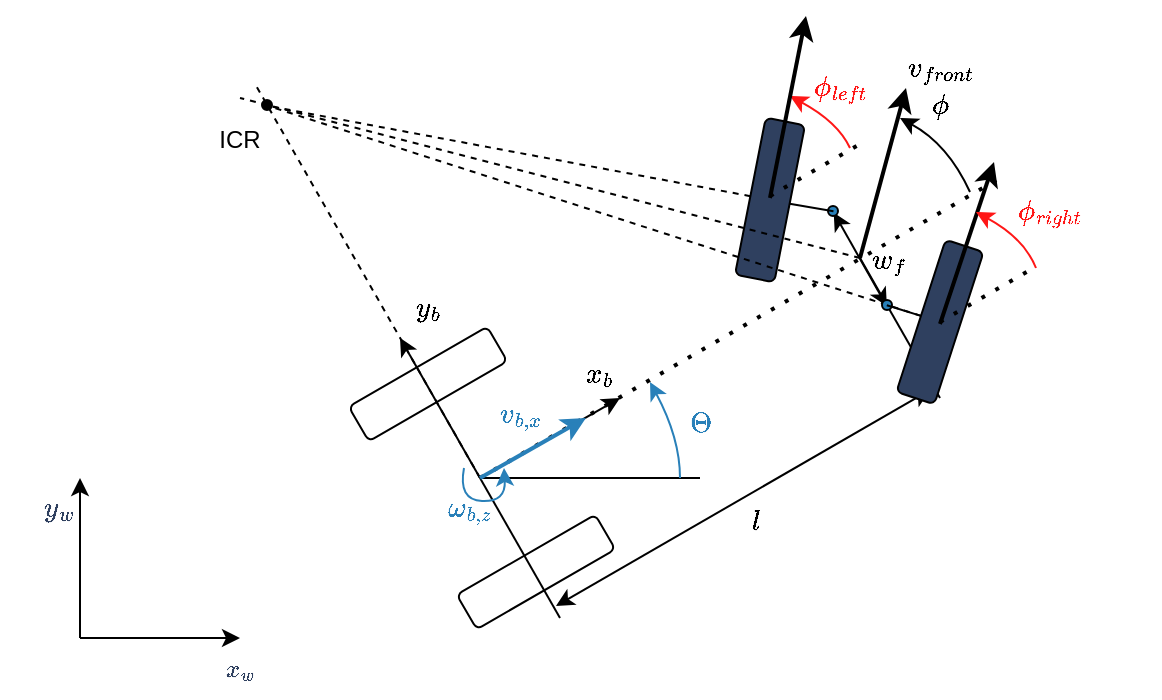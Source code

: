 <mxfile version="22.1.16" type="device">
  <diagram name="Page-1" id="2wCjeB2BCqXbrsJG6yFQ">
    <mxGraphModel dx="683" dy="471" grid="1" gridSize="10" guides="1" tooltips="1" connect="1" arrows="1" fold="1" page="1" pageScale="1" pageWidth="850" pageHeight="1100" math="1" shadow="0">
      <root>
        <mxCell id="0" />
        <mxCell id="1" parent="0" />
        <mxCell id="q5q8uRjG3jJ6PqbUAPb0-15" value="" style="rounded=1;whiteSpace=wrap;html=1;rotation=-78.9;fillColor=#2F405F;" parent="1" vertex="1">
          <mxGeometry x="465" y="211" width="80" height="20" as="geometry" />
        </mxCell>
        <mxCell id="q5q8uRjG3jJ6PqbUAPb0-5" value="" style="rounded=1;whiteSpace=wrap;html=1;rotation=-30;fillColor=none;" parent="1" vertex="1">
          <mxGeometry x="294" y="303" width="80" height="20" as="geometry" />
        </mxCell>
        <mxCell id="q5q8uRjG3jJ6PqbUAPb0-1" value="" style="endArrow=classic;html=1;rounded=0;" parent="1" edge="1">
          <mxGeometry width="50" height="50" relative="1" as="geometry">
            <mxPoint x="160" y="440" as="sourcePoint" />
            <mxPoint x="160" y="360" as="targetPoint" />
          </mxGeometry>
        </mxCell>
        <mxCell id="q5q8uRjG3jJ6PqbUAPb0-2" value="" style="endArrow=classic;html=1;rounded=0;" parent="1" edge="1">
          <mxGeometry width="50" height="50" relative="1" as="geometry">
            <mxPoint x="160" y="440" as="sourcePoint" />
            <mxPoint x="240" y="440" as="targetPoint" />
          </mxGeometry>
        </mxCell>
        <mxCell id="q5q8uRjG3jJ6PqbUAPb0-3" value="$$y_w$$" style="text;html=1;strokeColor=none;fillColor=none;align=center;verticalAlign=middle;whiteSpace=wrap;rounded=0;fontColor=#2F405F;" parent="1" vertex="1">
          <mxGeometry x="120" y="360" width="60" height="30" as="geometry" />
        </mxCell>
        <mxCell id="q5q8uRjG3jJ6PqbUAPb0-4" value="$$x_w$$" style="text;html=1;strokeColor=none;fillColor=none;align=center;verticalAlign=middle;whiteSpace=wrap;rounded=0;fontFamily=Times New Roman;fontColor=#2F405F;" parent="1" vertex="1">
          <mxGeometry x="210" y="440" width="60" height="30" as="geometry" />
        </mxCell>
        <mxCell id="q5q8uRjG3jJ6PqbUAPb0-8" value="$$y_b$$" style="text;html=1;strokeColor=none;fillColor=none;align=center;verticalAlign=middle;whiteSpace=wrap;rounded=0;" parent="1" vertex="1">
          <mxGeometry x="304" y="260" width="60" height="30" as="geometry" />
        </mxCell>
        <mxCell id="q5q8uRjG3jJ6PqbUAPb0-9" value="$$x_b$$" style="text;html=1;strokeColor=none;fillColor=none;align=center;verticalAlign=middle;whiteSpace=wrap;rounded=0;fontFamily=Helvetica;" parent="1" vertex="1">
          <mxGeometry x="390" y="293" width="60" height="30" as="geometry" />
        </mxCell>
        <mxCell id="q5q8uRjG3jJ6PqbUAPb0-6" value="" style="endArrow=classic;html=1;rounded=0;" parent="1" edge="1">
          <mxGeometry width="50" height="50" relative="1" as="geometry">
            <mxPoint x="360" y="360" as="sourcePoint" />
            <mxPoint x="320" y="290" as="targetPoint" />
          </mxGeometry>
        </mxCell>
        <mxCell id="q5q8uRjG3jJ6PqbUAPb0-12" value="" style="endArrow=classic;html=1;rounded=0;" parent="1" edge="1">
          <mxGeometry width="50" height="50" relative="1" as="geometry">
            <mxPoint x="360" y="360" as="sourcePoint" />
            <mxPoint x="430" y="320" as="targetPoint" />
          </mxGeometry>
        </mxCell>
        <mxCell id="q5q8uRjG3jJ6PqbUAPb0-14" value="" style="endArrow=none;dashed=1;html=1;dashPattern=1 3;strokeWidth=2;rounded=0;" parent="1" edge="1">
          <mxGeometry width="50" height="50" relative="1" as="geometry">
            <mxPoint x="360" y="360" as="sourcePoint" />
            <mxPoint x="620" y="210" as="targetPoint" />
          </mxGeometry>
        </mxCell>
        <mxCell id="q5q8uRjG3jJ6PqbUAPb0-16" value="" style="endArrow=none;dashed=1;html=1;rounded=0;" parent="1" edge="1">
          <mxGeometry width="50" height="50" relative="1" as="geometry">
            <mxPoint x="360" y="360" as="sourcePoint" />
            <mxPoint x="247" y="162" as="targetPoint" />
          </mxGeometry>
        </mxCell>
        <mxCell id="q5q8uRjG3jJ6PqbUAPb0-17" value="" style="endArrow=none;dashed=1;html=1;rounded=0;" parent="1" edge="1">
          <mxGeometry width="50" height="50" relative="1" as="geometry">
            <mxPoint x="550" y="250" as="sourcePoint" />
            <mxPoint x="240" y="170" as="targetPoint" />
          </mxGeometry>
        </mxCell>
        <mxCell id="q5q8uRjG3jJ6PqbUAPb0-18" value="ICR" style="text;html=1;strokeColor=none;fillColor=none;align=center;verticalAlign=middle;whiteSpace=wrap;rounded=0;" parent="1" vertex="1">
          <mxGeometry x="210" y="176" width="60" height="30" as="geometry" />
        </mxCell>
        <mxCell id="q5q8uRjG3jJ6PqbUAPb0-19" value="" style="endArrow=none;html=1;rounded=0;" parent="1" edge="1">
          <mxGeometry width="50" height="50" relative="1" as="geometry">
            <mxPoint x="360" y="360" as="sourcePoint" />
            <mxPoint x="470" y="360" as="targetPoint" />
          </mxGeometry>
        </mxCell>
        <mxCell id="q5q8uRjG3jJ6PqbUAPb0-26" value="" style="curved=1;endArrow=classic;html=1;rounded=0;strokeColor=#2980B9;" parent="1" edge="1">
          <mxGeometry width="50" height="50" relative="1" as="geometry">
            <mxPoint x="460" y="360" as="sourcePoint" />
            <mxPoint x="445" y="312" as="targetPoint" />
            <Array as="points">
              <mxPoint x="460" y="340" />
            </Array>
          </mxGeometry>
        </mxCell>
        <mxCell id="q5q8uRjG3jJ6PqbUAPb0-27" value="$$\Theta$$" style="text;html=1;align=center;verticalAlign=middle;resizable=0;points=[];autosize=1;strokeColor=none;fillColor=none;fontColor=#2980B9;" parent="1" vertex="1">
          <mxGeometry x="430" y="318" width="80" height="30" as="geometry" />
        </mxCell>
        <mxCell id="q5q8uRjG3jJ6PqbUAPb0-30" value="" style="curved=1;endArrow=classic;html=1;rounded=0;strokeColor=#000000;" parent="1" edge="1">
          <mxGeometry width="50" height="50" relative="1" as="geometry">
            <mxPoint x="605" y="217" as="sourcePoint" />
            <mxPoint x="570" y="180" as="targetPoint" />
            <Array as="points">
              <mxPoint x="594" y="193" />
            </Array>
          </mxGeometry>
        </mxCell>
        <mxCell id="q5q8uRjG3jJ6PqbUAPb0-31" value="$$\phi$$" style="text;html=1;align=center;verticalAlign=middle;resizable=0;points=[];autosize=1;strokeColor=none;fillColor=none;fontColor=#000000;" parent="1" vertex="1">
          <mxGeometry x="555" y="158.5" width="70" height="30" as="geometry" />
        </mxCell>
        <mxCell id="q5q8uRjG3jJ6PqbUAPb0-32" value="" style="endArrow=classic;html=1;strokeWidth=2;rounded=0;strokeColor=#000000;" parent="1" edge="1">
          <mxGeometry width="50" height="50" relative="1" as="geometry">
            <mxPoint x="550" y="250" as="sourcePoint" />
            <mxPoint x="573" y="165" as="targetPoint" />
          </mxGeometry>
        </mxCell>
        <mxCell id="q5q8uRjG3jJ6PqbUAPb0-42" value="" style="endArrow=none;html=1;rounded=0;strokeWidth=1;" parent="1" edge="1">
          <mxGeometry width="50" height="50" relative="1" as="geometry">
            <mxPoint x="360" y="360" as="sourcePoint" />
            <mxPoint x="400" y="430" as="targetPoint" />
          </mxGeometry>
        </mxCell>
        <mxCell id="q5q8uRjG3jJ6PqbUAPb0-43" value="" style="endArrow=none;html=1;rounded=0;strokeWidth=1;" parent="1" edge="1">
          <mxGeometry width="50" height="50" relative="1" as="geometry">
            <mxPoint x="550" y="250" as="sourcePoint" />
            <mxPoint x="590" y="320" as="targetPoint" />
          </mxGeometry>
        </mxCell>
        <mxCell id="q5q8uRjG3jJ6PqbUAPb0-44" value="" style="endArrow=classic;startArrow=classic;html=1;rounded=0;" parent="1" edge="1">
          <mxGeometry width="50" height="50" relative="1" as="geometry">
            <mxPoint x="398" y="424" as="sourcePoint" />
            <mxPoint x="585" y="316" as="targetPoint" />
          </mxGeometry>
        </mxCell>
        <mxCell id="q5q8uRjG3jJ6PqbUAPb0-45" value="$$l$$" style="text;strokeColor=none;fillColor=none;align=left;verticalAlign=middle;spacingLeft=4;spacingRight=4;overflow=hidden;points=[[0,0.5],[1,0.5]];portConstraint=eastwest;rotatable=0;whiteSpace=wrap;html=1;" parent="1" vertex="1">
          <mxGeometry x="490" y="360" width="80" height="30" as="geometry" />
        </mxCell>
        <mxCell id="q5q8uRjG3jJ6PqbUAPb0-47" value="" style="ellipse;whiteSpace=wrap;html=1;fillColor=#000000;" parent="1" vertex="1">
          <mxGeometry x="251" y="171" width="5" height="5" as="geometry" />
        </mxCell>
        <mxCell id="q5q8uRjG3jJ6PqbUAPb0-50" value="" style="rounded=1;whiteSpace=wrap;html=1;rotation=-30;fillColor=none;" parent="1" vertex="1">
          <mxGeometry x="348" y="397" width="80" height="20" as="geometry" />
        </mxCell>
        <mxCell id="q5q8uRjG3jJ6PqbUAPb0-51" value="" style="endArrow=classic;startArrow=classic;html=1;rounded=0;entryX=0.569;entryY=0.654;entryDx=0;entryDy=0;entryPerimeter=0;exitX=0.489;exitY=0.622;exitDx=0;exitDy=0;exitPerimeter=0;" parent="1" edge="1" target="gm2obKBsLmBvOFlUArHA-6" source="gm2obKBsLmBvOFlUArHA-7">
          <mxGeometry width="50" height="50" relative="1" as="geometry">
            <mxPoint x="703" y="301" as="sourcePoint" />
            <mxPoint x="650" y="207" as="targetPoint" />
          </mxGeometry>
        </mxCell>
        <mxCell id="q5q8uRjG3jJ6PqbUAPb0-54" value="$$w_f$$" style="text;strokeColor=none;fillColor=none;align=left;verticalAlign=middle;spacingLeft=4;spacingRight=4;overflow=hidden;points=[[0,0.5],[1,0.5]];portConstraint=eastwest;rotatable=0;whiteSpace=wrap;html=1;" parent="1" vertex="1">
          <mxGeometry x="550" y="230" width="80" height="30" as="geometry" />
        </mxCell>
        <mxCell id="q91EkDkZh-oRsGhnsBYz-1" value="" style="endArrow=classic;html=1;strokeWidth=2;rounded=0;strokeColor=#2980B9;" parent="1" edge="1">
          <mxGeometry width="50" height="50" relative="1" as="geometry">
            <mxPoint x="360" y="360" as="sourcePoint" />
            <mxPoint x="413" y="330" as="targetPoint" />
          </mxGeometry>
        </mxCell>
        <mxCell id="q91EkDkZh-oRsGhnsBYz-2" value="$$v_{b,x}$$" style="text;html=1;align=center;verticalAlign=middle;resizable=0;points=[];autosize=1;strokeColor=none;fillColor=none;fontColor=#2980B9;" parent="1" vertex="1">
          <mxGeometry x="335" y="313" width="90" height="30" as="geometry" />
        </mxCell>
        <mxCell id="ZlfVCn5IxIJyxgYmfBeR-1" value="" style="curved=1;endArrow=classic;html=1;rounded=0;strokeColor=#2980B9;" parent="1" edge="1">
          <mxGeometry width="50" height="50" relative="1" as="geometry">
            <mxPoint x="352" y="355" as="sourcePoint" />
            <mxPoint x="372" y="355" as="targetPoint" />
            <Array as="points">
              <mxPoint x="349" y="371" />
              <mxPoint x="373" y="372" />
            </Array>
          </mxGeometry>
        </mxCell>
        <mxCell id="ZlfVCn5IxIJyxgYmfBeR-2" value="$$\omega_{b,z}$$" style="text;html=1;align=center;verticalAlign=middle;resizable=0;points=[];autosize=1;strokeColor=none;fillColor=none;fontColor=#2980B9;" parent="1" vertex="1">
          <mxGeometry x="294" y="360" width="120" height="30" as="geometry" />
        </mxCell>
        <mxCell id="gm2obKBsLmBvOFlUArHA-2" value="" style="endArrow=none;dashed=1;html=1;rounded=0;entryX=0.503;entryY=0.574;entryDx=0;entryDy=0;entryPerimeter=0;exitX=0.5;exitY=0;exitDx=0;exitDy=0;" edge="1" parent="1" source="q5q8uRjG3jJ6PqbUAPb0-15" target="q5q8uRjG3jJ6PqbUAPb0-47">
          <mxGeometry width="50" height="50" relative="1" as="geometry">
            <mxPoint x="560" y="260" as="sourcePoint" />
            <mxPoint x="250" y="180" as="targetPoint" />
          </mxGeometry>
        </mxCell>
        <mxCell id="gm2obKBsLmBvOFlUArHA-3" value="" style="rounded=1;whiteSpace=wrap;html=1;rotation=-72.1;fillColor=#2F405F;" vertex="1" parent="1">
          <mxGeometry x="550" y="272" width="80" height="20" as="geometry" />
        </mxCell>
        <mxCell id="gm2obKBsLmBvOFlUArHA-4" value="" style="endArrow=none;dashed=1;html=1;rounded=0;exitX=0.5;exitY=0;exitDx=0;exitDy=0;entryX=0.474;entryY=0.542;entryDx=0;entryDy=0;entryPerimeter=0;" edge="1" parent="1" source="gm2obKBsLmBvOFlUArHA-3" target="q5q8uRjG3jJ6PqbUAPb0-47">
          <mxGeometry width="50" height="50" relative="1" as="geometry">
            <mxPoint x="686" y="389" as="sourcePoint" />
            <mxPoint x="250" y="190" as="targetPoint" />
          </mxGeometry>
        </mxCell>
        <mxCell id="gm2obKBsLmBvOFlUArHA-6" value="" style="ellipse;whiteSpace=wrap;html=1;fillColor=#2980B9;" vertex="1" parent="1">
          <mxGeometry x="534" y="224" width="5" height="5" as="geometry" />
        </mxCell>
        <mxCell id="gm2obKBsLmBvOFlUArHA-7" value="" style="ellipse;whiteSpace=wrap;html=1;fillColor=#2980B9;" vertex="1" parent="1">
          <mxGeometry x="561" y="271" width="5" height="5" as="geometry" />
        </mxCell>
        <mxCell id="gm2obKBsLmBvOFlUArHA-10" value="" style="endArrow=none;html=1;rounded=0;entryX=0.544;entryY=0.533;entryDx=0;entryDy=0;entryPerimeter=0;exitX=0.5;exitY=1;exitDx=0;exitDy=0;" edge="1" parent="1" source="q5q8uRjG3jJ6PqbUAPb0-15" target="gm2obKBsLmBvOFlUArHA-6">
          <mxGeometry width="50" height="50" relative="1" as="geometry">
            <mxPoint x="480" y="270" as="sourcePoint" />
            <mxPoint x="530" y="220" as="targetPoint" />
          </mxGeometry>
        </mxCell>
        <mxCell id="gm2obKBsLmBvOFlUArHA-11" value="" style="endArrow=none;html=1;rounded=0;entryX=0.478;entryY=0.522;entryDx=0;entryDy=0;entryPerimeter=0;exitX=0.5;exitY=0;exitDx=0;exitDy=0;" edge="1" parent="1" source="gm2obKBsLmBvOFlUArHA-3" target="gm2obKBsLmBvOFlUArHA-7">
          <mxGeometry width="50" height="50" relative="1" as="geometry">
            <mxPoint x="480" y="300" as="sourcePoint" />
            <mxPoint x="530" y="250" as="targetPoint" />
          </mxGeometry>
        </mxCell>
        <mxCell id="gm2obKBsLmBvOFlUArHA-12" value="$$v_{front}$$" style="text;html=1;align=center;verticalAlign=middle;resizable=0;points=[];autosize=1;strokeColor=none;fillColor=none;fontColor=#000000;" vertex="1" parent="1">
          <mxGeometry x="545" y="140" width="90" height="30" as="geometry" />
        </mxCell>
        <mxCell id="gm2obKBsLmBvOFlUArHA-13" value="" style="curved=1;endArrow=classic;html=1;rounded=0;strokeColor=#FF1717;" edge="1" parent="1">
          <mxGeometry width="50" height="50" relative="1" as="geometry">
            <mxPoint x="545" y="195" as="sourcePoint" />
            <mxPoint x="515" y="169" as="targetPoint" />
            <Array as="points">
              <mxPoint x="539" y="182" />
            </Array>
          </mxGeometry>
        </mxCell>
        <mxCell id="gm2obKBsLmBvOFlUArHA-14" value="$$\phi_{left}$$" style="text;html=1;align=center;verticalAlign=middle;resizable=0;points=[];autosize=1;strokeColor=none;fillColor=none;fontColor=#FF1717;" vertex="1" parent="1">
          <mxGeometry x="490" y="150" width="100" height="30" as="geometry" />
        </mxCell>
        <mxCell id="gm2obKBsLmBvOFlUArHA-15" value="" style="endArrow=classic;html=1;strokeWidth=2;rounded=0;strokeColor=#000000;" edge="1" parent="1">
          <mxGeometry width="50" height="50" relative="1" as="geometry">
            <mxPoint x="505" y="220" as="sourcePoint" />
            <mxPoint x="523" y="129" as="targetPoint" />
          </mxGeometry>
        </mxCell>
        <mxCell id="gm2obKBsLmBvOFlUArHA-16" value="" style="endArrow=classic;html=1;strokeWidth=2;rounded=0;strokeColor=#000000;" edge="1" parent="1">
          <mxGeometry width="50" height="50" relative="1" as="geometry">
            <mxPoint x="590" y="283" as="sourcePoint" />
            <mxPoint x="617" y="202" as="targetPoint" />
          </mxGeometry>
        </mxCell>
        <mxCell id="gm2obKBsLmBvOFlUArHA-17" value="" style="curved=1;endArrow=classic;html=1;rounded=0;strokeColor=#FF1717;" edge="1" parent="1">
          <mxGeometry width="50" height="50" relative="1" as="geometry">
            <mxPoint x="638" y="255" as="sourcePoint" />
            <mxPoint x="608" y="227" as="targetPoint" />
            <Array as="points">
              <mxPoint x="632" y="240" />
            </Array>
          </mxGeometry>
        </mxCell>
        <mxCell id="gm2obKBsLmBvOFlUArHA-18" value="$$\phi_{right}$$" style="text;html=1;align=center;verticalAlign=middle;resizable=0;points=[];autosize=1;strokeColor=none;fillColor=none;fontColor=#FF1717;" vertex="1" parent="1">
          <mxGeometry x="590" y="211.5" width="110" height="30" as="geometry" />
        </mxCell>
        <mxCell id="gm2obKBsLmBvOFlUArHA-20" value="" style="endArrow=none;dashed=1;html=1;dashPattern=1 3;strokeWidth=2;rounded=0;" edge="1" parent="1">
          <mxGeometry width="50" height="50" relative="1" as="geometry">
            <mxPoint x="505" y="219" as="sourcePoint" />
            <mxPoint x="550" y="193" as="targetPoint" />
          </mxGeometry>
        </mxCell>
        <mxCell id="gm2obKBsLmBvOFlUArHA-21" value="" style="endArrow=none;dashed=1;html=1;dashPattern=1 3;strokeWidth=2;rounded=0;" edge="1" parent="1">
          <mxGeometry width="50" height="50" relative="1" as="geometry">
            <mxPoint x="590" y="282" as="sourcePoint" />
            <mxPoint x="635" y="256" as="targetPoint" />
          </mxGeometry>
        </mxCell>
      </root>
    </mxGraphModel>
  </diagram>
</mxfile>

